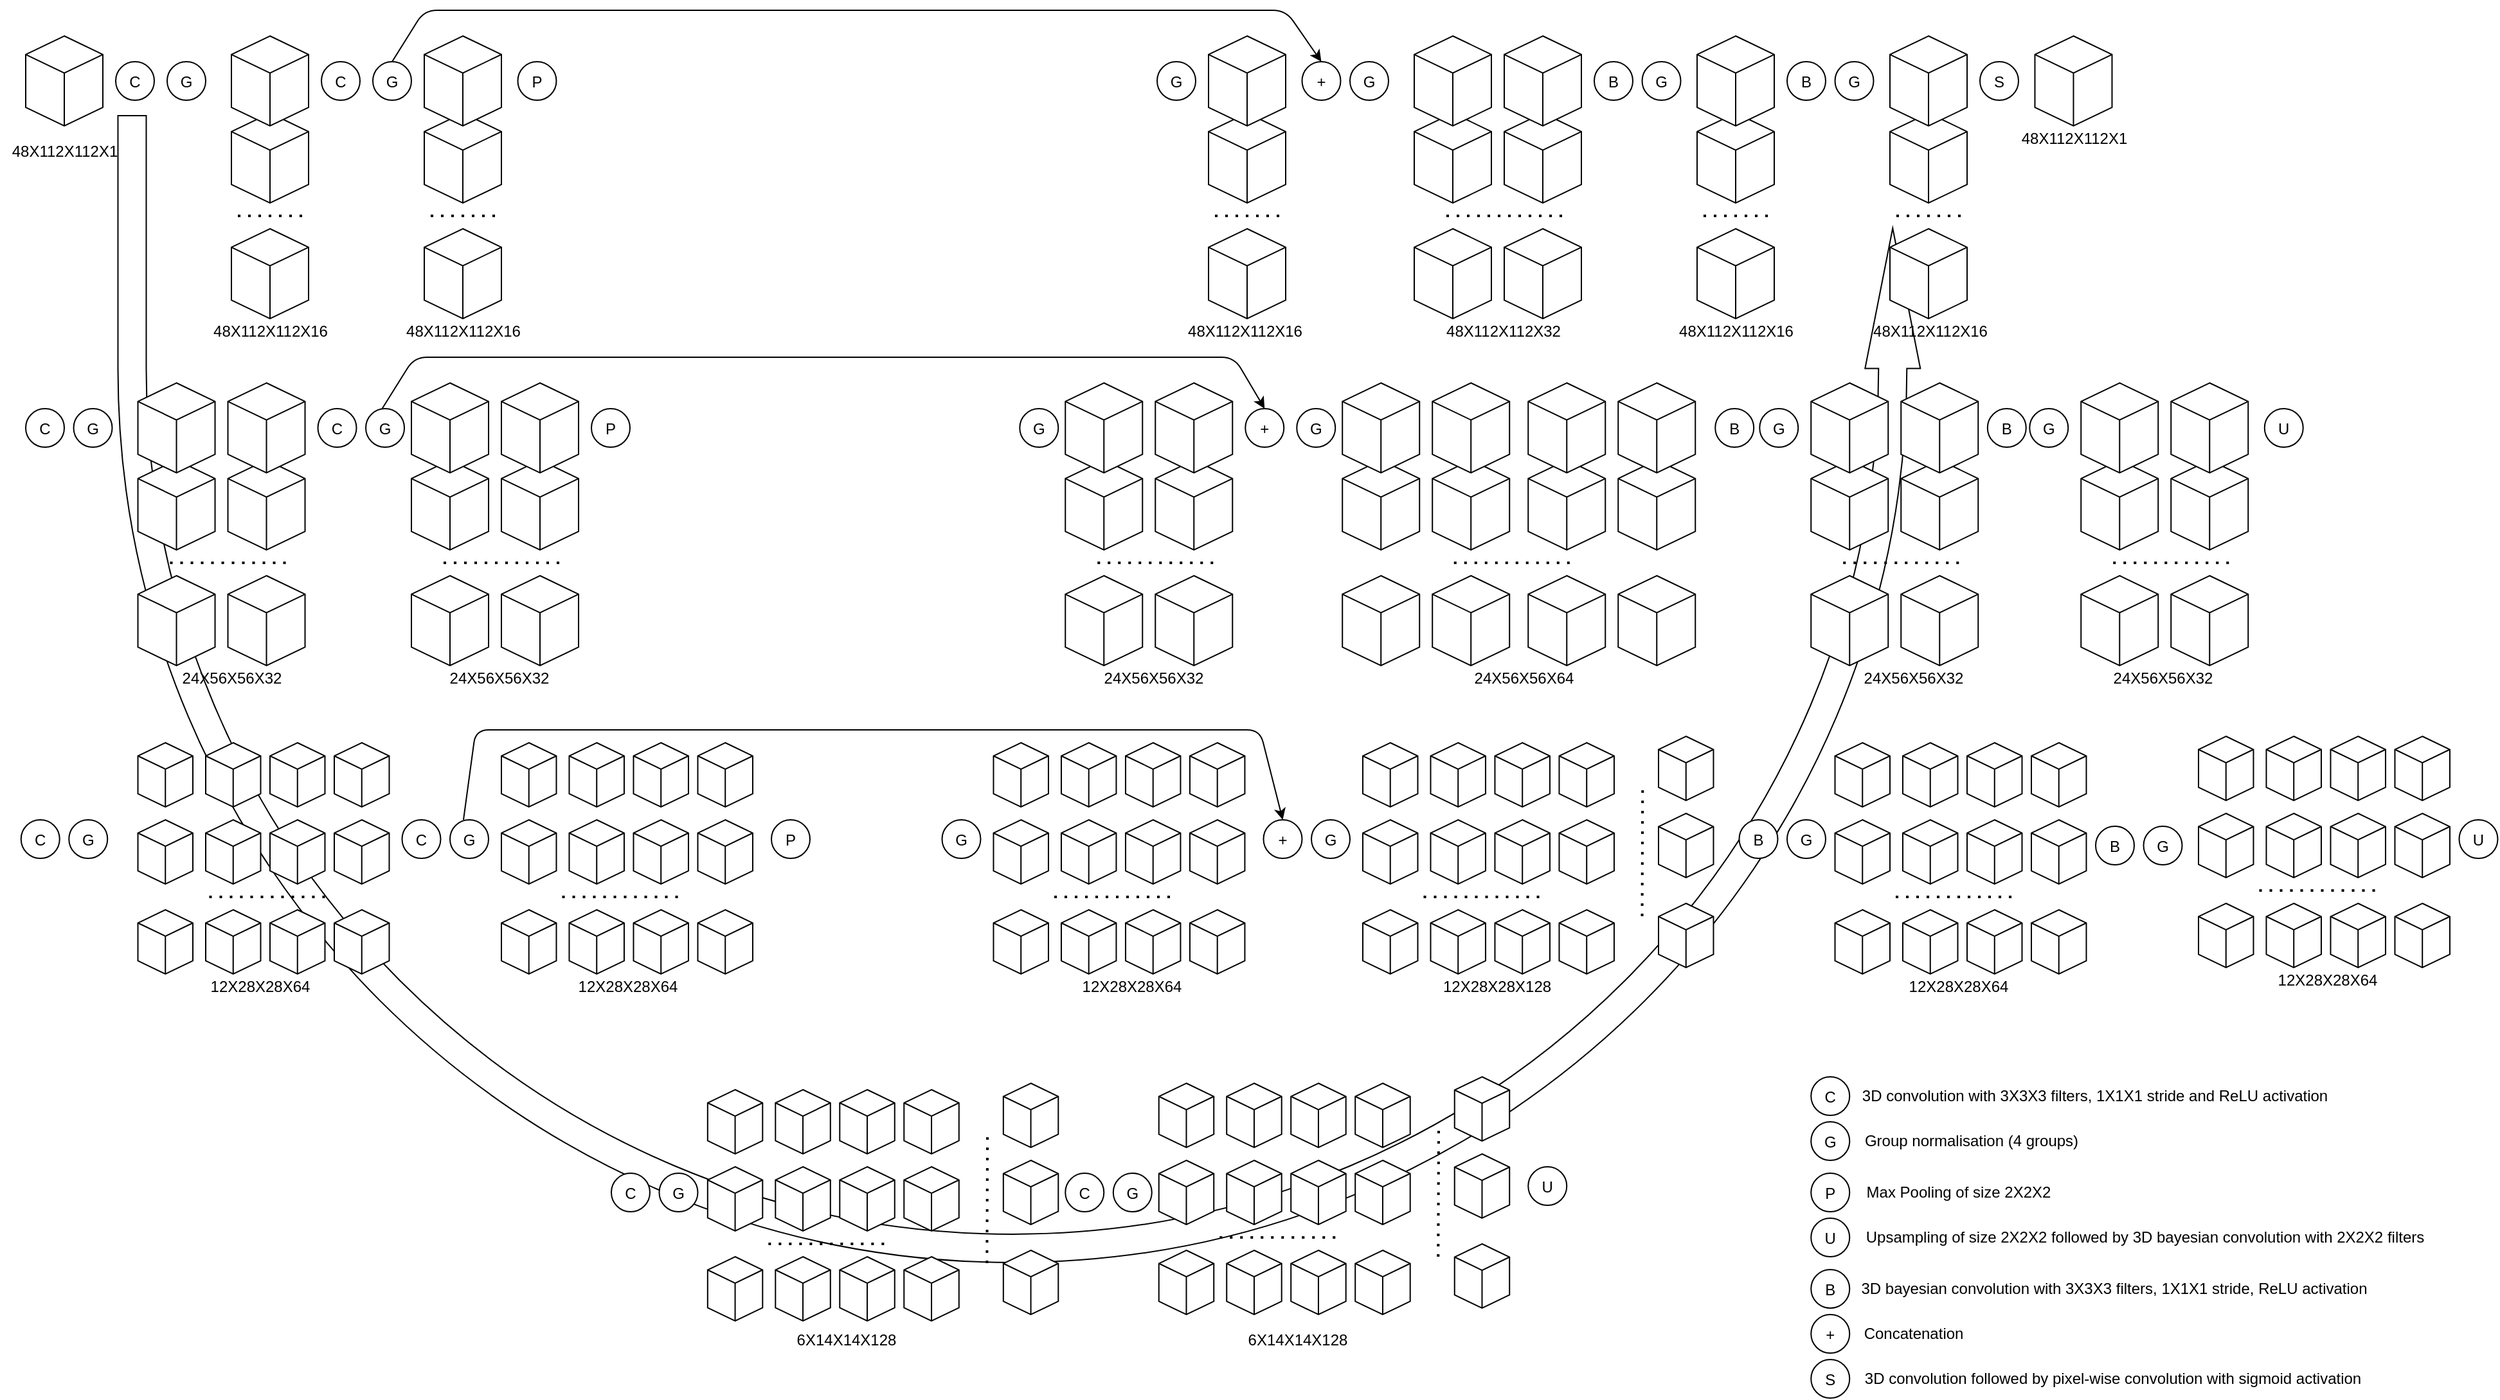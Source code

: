 <mxfile version="13.9.9" type="device"><diagram id="WVWNNDWo4ofsZQFmHE7W" name="Page-1"><mxGraphModel dx="946" dy="525" grid="1" gridSize="10" guides="1" tooltips="1" connect="1" arrows="1" fold="1" page="1" pageScale="1.5" pageWidth="850" pageHeight="1100" math="0" shadow="0"><root><mxCell id="0"/><mxCell id="1" parent="0"/><mxCell id="PXe3qVQs2fh0AsXmE9ZH-4" value="" style="html=1;whiteSpace=wrap;shape=isoCube2;backgroundOutline=1;isoAngle=15;" vertex="1" parent="1"><mxGeometry x="20" y="40" width="60" height="70" as="geometry"/></mxCell><mxCell id="PXe3qVQs2fh0AsXmE9ZH-5" value="" style="html=1;whiteSpace=wrap;shape=isoCube2;backgroundOutline=1;isoAngle=15;" vertex="1" parent="1"><mxGeometry x="180" y="100" width="60" height="70" as="geometry"/></mxCell><mxCell id="PXe3qVQs2fh0AsXmE9ZH-3" value="" style="html=1;whiteSpace=wrap;shape=isoCube2;backgroundOutline=1;isoAngle=15;" vertex="1" parent="1"><mxGeometry x="180" y="40" width="60" height="70" as="geometry"/></mxCell><mxCell id="PXe3qVQs2fh0AsXmE9ZH-6" value="" style="endArrow=none;dashed=1;html=1;dashPattern=1 3;strokeWidth=2;" edge="1" parent="1"><mxGeometry width="50" height="50" relative="1" as="geometry"><mxPoint x="235" y="180" as="sourcePoint"/><mxPoint x="185" y="180" as="targetPoint"/></mxGeometry></mxCell><mxCell id="PXe3qVQs2fh0AsXmE9ZH-7" value="" style="html=1;whiteSpace=wrap;shape=isoCube2;backgroundOutline=1;isoAngle=15;" vertex="1" parent="1"><mxGeometry x="180" y="190" width="60" height="70" as="geometry"/></mxCell><mxCell id="PXe3qVQs2fh0AsXmE9ZH-9" value="C" style="ellipse;fillColor=#ffffff;strokeColor=#000000;" vertex="1" parent="1"><mxGeometry x="90" y="60" width="30" height="30" as="geometry"/></mxCell><mxCell id="PXe3qVQs2fh0AsXmE9ZH-11" value="G" style="ellipse;fillColor=#ffffff;strokeColor=#000000;" vertex="1" parent="1"><mxGeometry x="130" y="60" width="30" height="30" as="geometry"/></mxCell><mxCell id="PXe3qVQs2fh0AsXmE9ZH-12" value="" style="html=1;shadow=0.3;dashed=0;align=center;verticalAlign=middle;shape=mxgraph.arrows2.uTurnArrow;dy=11;arrowHead=43;dx2=109.14;rotation=-90;flipV=1;" vertex="1" parent="1"><mxGeometry x="346.47" y="-152.71" width="892.45" height="1401.9" as="geometry"/></mxCell><mxCell id="PXe3qVQs2fh0AsXmE9ZH-13" value="C" style="ellipse;fillColor=#ffffff;strokeColor=#000000;" vertex="1" parent="1"><mxGeometry x="250" y="60" width="30" height="30" as="geometry"/></mxCell><mxCell id="PXe3qVQs2fh0AsXmE9ZH-14" value="G" style="ellipse;fillColor=#ffffff;strokeColor=#000000;" vertex="1" parent="1"><mxGeometry x="290" y="60" width="30" height="30" as="geometry"/></mxCell><mxCell id="PXe3qVQs2fh0AsXmE9ZH-15" value="" style="html=1;whiteSpace=wrap;shape=isoCube2;backgroundOutline=1;isoAngle=15;" vertex="1" parent="1"><mxGeometry x="330" y="100" width="60" height="70" as="geometry"/></mxCell><mxCell id="PXe3qVQs2fh0AsXmE9ZH-16" value="" style="html=1;whiteSpace=wrap;shape=isoCube2;backgroundOutline=1;isoAngle=15;" vertex="1" parent="1"><mxGeometry x="330" y="40" width="60" height="70" as="geometry"/></mxCell><mxCell id="PXe3qVQs2fh0AsXmE9ZH-17" value="" style="endArrow=none;dashed=1;html=1;dashPattern=1 3;strokeWidth=2;" edge="1" parent="1"><mxGeometry width="50" height="50" relative="1" as="geometry"><mxPoint x="385" y="180" as="sourcePoint"/><mxPoint x="335" y="180" as="targetPoint"/></mxGeometry></mxCell><mxCell id="PXe3qVQs2fh0AsXmE9ZH-18" value="" style="html=1;whiteSpace=wrap;shape=isoCube2;backgroundOutline=1;isoAngle=15;" vertex="1" parent="1"><mxGeometry x="330" y="190" width="60" height="70" as="geometry"/></mxCell><mxCell id="PXe3qVQs2fh0AsXmE9ZH-19" value="P" style="ellipse;fillColor=#ffffff;strokeColor=#000000;" vertex="1" parent="1"><mxGeometry x="402.74" y="60" width="30" height="30" as="geometry"/></mxCell><mxCell id="PXe3qVQs2fh0AsXmE9ZH-20" value="G" style="ellipse;fillColor=#ffffff;strokeColor=#000000;" vertex="1" parent="1"><mxGeometry x="1050" y="60" width="30" height="30" as="geometry"/></mxCell><mxCell id="PXe3qVQs2fh0AsXmE9ZH-21" value="" style="html=1;whiteSpace=wrap;shape=isoCube2;backgroundOutline=1;isoAngle=15;" vertex="1" parent="1"><mxGeometry x="940" y="100" width="60" height="70" as="geometry"/></mxCell><mxCell id="PXe3qVQs2fh0AsXmE9ZH-22" value="" style="html=1;whiteSpace=wrap;shape=isoCube2;backgroundOutline=1;isoAngle=15;" vertex="1" parent="1"><mxGeometry x="940" y="40" width="60" height="70" as="geometry"/></mxCell><mxCell id="PXe3qVQs2fh0AsXmE9ZH-23" value="" style="endArrow=none;dashed=1;html=1;dashPattern=1 3;strokeWidth=2;" edge="1" parent="1"><mxGeometry width="50" height="50" relative="1" as="geometry"><mxPoint x="995" y="180" as="sourcePoint"/><mxPoint x="945" y="180" as="targetPoint"/></mxGeometry></mxCell><mxCell id="PXe3qVQs2fh0AsXmE9ZH-24" value="" style="html=1;whiteSpace=wrap;shape=isoCube2;backgroundOutline=1;isoAngle=15;" vertex="1" parent="1"><mxGeometry x="940" y="190" width="60" height="70" as="geometry"/></mxCell><mxCell id="PXe3qVQs2fh0AsXmE9ZH-25" value="+" style="ellipse;fillColor=#ffffff;strokeColor=#000000;" vertex="1" parent="1"><mxGeometry x="1012.74" y="60" width="30" height="30" as="geometry"/></mxCell><mxCell id="PXe3qVQs2fh0AsXmE9ZH-26" value="G" style="ellipse;fillColor=#ffffff;strokeColor=#000000;" vertex="1" parent="1"><mxGeometry x="900" y="60" width="30" height="30" as="geometry"/></mxCell><mxCell id="PXe3qVQs2fh0AsXmE9ZH-29" value="" style="html=1;whiteSpace=wrap;shape=isoCube2;backgroundOutline=1;isoAngle=15;" vertex="1" parent="1"><mxGeometry x="1100" y="100" width="60" height="70" as="geometry"/></mxCell><mxCell id="PXe3qVQs2fh0AsXmE9ZH-30" value="" style="html=1;whiteSpace=wrap;shape=isoCube2;backgroundOutline=1;isoAngle=15;" vertex="1" parent="1"><mxGeometry x="1100" y="40" width="60" height="70" as="geometry"/></mxCell><mxCell id="PXe3qVQs2fh0AsXmE9ZH-31" value="" style="endArrow=none;dashed=1;html=1;dashPattern=1 3;strokeWidth=2;" edge="1" parent="1"><mxGeometry width="50" height="50" relative="1" as="geometry"><mxPoint x="1215" y="180" as="sourcePoint"/><mxPoint x="1120" y="180" as="targetPoint"/></mxGeometry></mxCell><mxCell id="PXe3qVQs2fh0AsXmE9ZH-32" value="" style="html=1;whiteSpace=wrap;shape=isoCube2;backgroundOutline=1;isoAngle=15;" vertex="1" parent="1"><mxGeometry x="1100" y="190" width="60" height="70" as="geometry"/></mxCell><mxCell id="PXe3qVQs2fh0AsXmE9ZH-33" value="" style="html=1;whiteSpace=wrap;shape=isoCube2;backgroundOutline=1;isoAngle=15;" vertex="1" parent="1"><mxGeometry x="1170" y="100" width="60" height="70" as="geometry"/></mxCell><mxCell id="PXe3qVQs2fh0AsXmE9ZH-34" value="" style="html=1;whiteSpace=wrap;shape=isoCube2;backgroundOutline=1;isoAngle=15;" vertex="1" parent="1"><mxGeometry x="1170" y="40" width="60" height="70" as="geometry"/></mxCell><mxCell id="PXe3qVQs2fh0AsXmE9ZH-35" value="" style="html=1;whiteSpace=wrap;shape=isoCube2;backgroundOutline=1;isoAngle=15;" vertex="1" parent="1"><mxGeometry x="1170" y="190" width="60" height="70" as="geometry"/></mxCell><mxCell id="PXe3qVQs2fh0AsXmE9ZH-36" value="G" style="ellipse;fillColor=#ffffff;strokeColor=#000000;" vertex="1" parent="1"><mxGeometry x="1277.26" y="60" width="30" height="30" as="geometry"/></mxCell><mxCell id="PXe3qVQs2fh0AsXmE9ZH-37" value="B" style="ellipse;fillColor=#ffffff;strokeColor=#000000;" vertex="1" parent="1"><mxGeometry x="1240" y="60" width="30" height="30" as="geometry"/></mxCell><mxCell id="PXe3qVQs2fh0AsXmE9ZH-38" value="" style="html=1;whiteSpace=wrap;shape=isoCube2;backgroundOutline=1;isoAngle=15;" vertex="1" parent="1"><mxGeometry x="1320" y="100" width="60" height="70" as="geometry"/></mxCell><mxCell id="PXe3qVQs2fh0AsXmE9ZH-39" value="" style="html=1;whiteSpace=wrap;shape=isoCube2;backgroundOutline=1;isoAngle=15;" vertex="1" parent="1"><mxGeometry x="1320" y="40" width="60" height="70" as="geometry"/></mxCell><mxCell id="PXe3qVQs2fh0AsXmE9ZH-40" value="" style="endArrow=none;dashed=1;html=1;dashPattern=1 3;strokeWidth=2;" edge="1" parent="1"><mxGeometry width="50" height="50" relative="1" as="geometry"><mxPoint x="1375" y="180" as="sourcePoint"/><mxPoint x="1325" y="180" as="targetPoint"/></mxGeometry></mxCell><mxCell id="PXe3qVQs2fh0AsXmE9ZH-41" value="" style="html=1;whiteSpace=wrap;shape=isoCube2;backgroundOutline=1;isoAngle=15;" vertex="1" parent="1"><mxGeometry x="1320" y="190" width="60" height="70" as="geometry"/></mxCell><mxCell id="PXe3qVQs2fh0AsXmE9ZH-42" value="G" style="ellipse;fillColor=#ffffff;strokeColor=#000000;" vertex="1" parent="1"><mxGeometry x="1427.26" y="60" width="30" height="30" as="geometry"/></mxCell><mxCell id="PXe3qVQs2fh0AsXmE9ZH-43" value="B" style="ellipse;fillColor=#ffffff;strokeColor=#000000;" vertex="1" parent="1"><mxGeometry x="1390" y="60" width="30" height="30" as="geometry"/></mxCell><mxCell id="PXe3qVQs2fh0AsXmE9ZH-44" value="" style="html=1;whiteSpace=wrap;shape=isoCube2;backgroundOutline=1;isoAngle=15;" vertex="1" parent="1"><mxGeometry x="1470" y="100" width="60" height="70" as="geometry"/></mxCell><mxCell id="PXe3qVQs2fh0AsXmE9ZH-45" value="" style="html=1;whiteSpace=wrap;shape=isoCube2;backgroundOutline=1;isoAngle=15;" vertex="1" parent="1"><mxGeometry x="1470" y="40" width="60" height="70" as="geometry"/></mxCell><mxCell id="PXe3qVQs2fh0AsXmE9ZH-46" value="" style="endArrow=none;dashed=1;html=1;dashPattern=1 3;strokeWidth=2;" edge="1" parent="1"><mxGeometry width="50" height="50" relative="1" as="geometry"><mxPoint x="1525" y="180" as="sourcePoint"/><mxPoint x="1475" y="180" as="targetPoint"/></mxGeometry></mxCell><mxCell id="PXe3qVQs2fh0AsXmE9ZH-47" value="" style="html=1;whiteSpace=wrap;shape=isoCube2;backgroundOutline=1;isoAngle=15;" vertex="1" parent="1"><mxGeometry x="1470" y="190" width="60" height="70" as="geometry"/></mxCell><mxCell id="PXe3qVQs2fh0AsXmE9ZH-48" value="S" style="ellipse;fillColor=#ffffff;strokeColor=#000000;" vertex="1" parent="1"><mxGeometry x="1540" y="60" width="30" height="30" as="geometry"/></mxCell><mxCell id="PXe3qVQs2fh0AsXmE9ZH-49" value="" style="html=1;whiteSpace=wrap;shape=isoCube2;backgroundOutline=1;isoAngle=15;" vertex="1" parent="1"><mxGeometry x="1582.74" y="40" width="60" height="70" as="geometry"/></mxCell><mxCell id="PXe3qVQs2fh0AsXmE9ZH-50" value="G" style="ellipse;fillColor=#ffffff;strokeColor=#000000;" vertex="1" parent="1"><mxGeometry x="57.26" y="330" width="30" height="30" as="geometry"/></mxCell><mxCell id="PXe3qVQs2fh0AsXmE9ZH-51" value="C" style="ellipse;fillColor=#ffffff;strokeColor=#000000;" vertex="1" parent="1"><mxGeometry x="20.0" y="330" width="30" height="30" as="geometry"/></mxCell><mxCell id="PXe3qVQs2fh0AsXmE9ZH-52" value="" style="html=1;whiteSpace=wrap;shape=isoCube2;backgroundOutline=1;isoAngle=15;" vertex="1" parent="1"><mxGeometry x="107.26" y="370" width="60" height="70" as="geometry"/></mxCell><mxCell id="PXe3qVQs2fh0AsXmE9ZH-53" value="" style="html=1;whiteSpace=wrap;shape=isoCube2;backgroundOutline=1;isoAngle=15;" vertex="1" parent="1"><mxGeometry x="107.26" y="310" width="60" height="70" as="geometry"/></mxCell><mxCell id="PXe3qVQs2fh0AsXmE9ZH-54" value="" style="endArrow=none;dashed=1;html=1;dashPattern=1 3;strokeWidth=2;" edge="1" parent="1"><mxGeometry width="50" height="50" relative="1" as="geometry"><mxPoint x="222.26" y="450" as="sourcePoint"/><mxPoint x="127.26" y="450" as="targetPoint"/></mxGeometry></mxCell><mxCell id="PXe3qVQs2fh0AsXmE9ZH-55" value="" style="html=1;whiteSpace=wrap;shape=isoCube2;backgroundOutline=1;isoAngle=15;" vertex="1" parent="1"><mxGeometry x="107.26" y="460" width="60" height="70" as="geometry"/></mxCell><mxCell id="PXe3qVQs2fh0AsXmE9ZH-56" value="" style="html=1;whiteSpace=wrap;shape=isoCube2;backgroundOutline=1;isoAngle=15;" vertex="1" parent="1"><mxGeometry x="177.26" y="370" width="60" height="70" as="geometry"/></mxCell><mxCell id="PXe3qVQs2fh0AsXmE9ZH-57" value="" style="html=1;whiteSpace=wrap;shape=isoCube2;backgroundOutline=1;isoAngle=15;" vertex="1" parent="1"><mxGeometry x="177.26" y="310" width="60" height="70" as="geometry"/></mxCell><mxCell id="PXe3qVQs2fh0AsXmE9ZH-58" value="" style="html=1;whiteSpace=wrap;shape=isoCube2;backgroundOutline=1;isoAngle=15;" vertex="1" parent="1"><mxGeometry x="177.26" y="460" width="60" height="70" as="geometry"/></mxCell><mxCell id="PXe3qVQs2fh0AsXmE9ZH-59" value="G" style="ellipse;fillColor=#ffffff;strokeColor=#000000;" vertex="1" parent="1"><mxGeometry x="284.52" y="330" width="30" height="30" as="geometry"/></mxCell><mxCell id="PXe3qVQs2fh0AsXmE9ZH-60" value="C" style="ellipse;fillColor=#ffffff;strokeColor=#000000;" vertex="1" parent="1"><mxGeometry x="247.26" y="330" width="30" height="30" as="geometry"/></mxCell><mxCell id="PXe3qVQs2fh0AsXmE9ZH-61" value="" style="html=1;whiteSpace=wrap;shape=isoCube2;backgroundOutline=1;isoAngle=15;" vertex="1" parent="1"><mxGeometry x="320" y="370" width="60" height="70" as="geometry"/></mxCell><mxCell id="PXe3qVQs2fh0AsXmE9ZH-62" value="" style="html=1;whiteSpace=wrap;shape=isoCube2;backgroundOutline=1;isoAngle=15;" vertex="1" parent="1"><mxGeometry x="320" y="310" width="60" height="70" as="geometry"/></mxCell><mxCell id="PXe3qVQs2fh0AsXmE9ZH-63" value="" style="endArrow=none;dashed=1;html=1;dashPattern=1 3;strokeWidth=2;" edge="1" parent="1"><mxGeometry width="50" height="50" relative="1" as="geometry"><mxPoint x="435" y="450" as="sourcePoint"/><mxPoint x="340" y="450" as="targetPoint"/></mxGeometry></mxCell><mxCell id="PXe3qVQs2fh0AsXmE9ZH-64" value="" style="html=1;whiteSpace=wrap;shape=isoCube2;backgroundOutline=1;isoAngle=15;" vertex="1" parent="1"><mxGeometry x="320" y="460" width="60" height="70" as="geometry"/></mxCell><mxCell id="PXe3qVQs2fh0AsXmE9ZH-65" value="" style="html=1;whiteSpace=wrap;shape=isoCube2;backgroundOutline=1;isoAngle=15;" vertex="1" parent="1"><mxGeometry x="390" y="370" width="60" height="70" as="geometry"/></mxCell><mxCell id="PXe3qVQs2fh0AsXmE9ZH-66" value="" style="html=1;whiteSpace=wrap;shape=isoCube2;backgroundOutline=1;isoAngle=15;" vertex="1" parent="1"><mxGeometry x="390" y="310" width="60" height="70" as="geometry"/></mxCell><mxCell id="PXe3qVQs2fh0AsXmE9ZH-67" value="" style="html=1;whiteSpace=wrap;shape=isoCube2;backgroundOutline=1;isoAngle=15;" vertex="1" parent="1"><mxGeometry x="390" y="460" width="60" height="70" as="geometry"/></mxCell><mxCell id="PXe3qVQs2fh0AsXmE9ZH-68" value="P" style="ellipse;fillColor=#ffffff;strokeColor=#000000;" vertex="1" parent="1"><mxGeometry x="460" y="330" width="30" height="30" as="geometry"/></mxCell><mxCell id="PXe3qVQs2fh0AsXmE9ZH-69" value="G" style="ellipse;fillColor=#ffffff;strokeColor=#000000;" vertex="1" parent="1"><mxGeometry x="793.15" y="330" width="30" height="30" as="geometry"/></mxCell><mxCell id="PXe3qVQs2fh0AsXmE9ZH-70" value="" style="html=1;whiteSpace=wrap;shape=isoCube2;backgroundOutline=1;isoAngle=15;" vertex="1" parent="1"><mxGeometry x="828.63" y="370" width="60" height="70" as="geometry"/></mxCell><mxCell id="PXe3qVQs2fh0AsXmE9ZH-71" value="" style="html=1;whiteSpace=wrap;shape=isoCube2;backgroundOutline=1;isoAngle=15;" vertex="1" parent="1"><mxGeometry x="828.63" y="310" width="60" height="70" as="geometry"/></mxCell><mxCell id="PXe3qVQs2fh0AsXmE9ZH-72" value="" style="endArrow=none;dashed=1;html=1;dashPattern=1 3;strokeWidth=2;" edge="1" parent="1"><mxGeometry width="50" height="50" relative="1" as="geometry"><mxPoint x="943.63" y="450" as="sourcePoint"/><mxPoint x="848.63" y="450" as="targetPoint"/></mxGeometry></mxCell><mxCell id="PXe3qVQs2fh0AsXmE9ZH-73" value="" style="html=1;whiteSpace=wrap;shape=isoCube2;backgroundOutline=1;isoAngle=15;" vertex="1" parent="1"><mxGeometry x="828.63" y="460" width="60" height="70" as="geometry"/></mxCell><mxCell id="PXe3qVQs2fh0AsXmE9ZH-74" value="" style="html=1;whiteSpace=wrap;shape=isoCube2;backgroundOutline=1;isoAngle=15;" vertex="1" parent="1"><mxGeometry x="898.63" y="370" width="60" height="70" as="geometry"/></mxCell><mxCell id="PXe3qVQs2fh0AsXmE9ZH-75" value="" style="html=1;whiteSpace=wrap;shape=isoCube2;backgroundOutline=1;isoAngle=15;" vertex="1" parent="1"><mxGeometry x="898.63" y="310" width="60" height="70" as="geometry"/></mxCell><mxCell id="PXe3qVQs2fh0AsXmE9ZH-76" value="" style="html=1;whiteSpace=wrap;shape=isoCube2;backgroundOutline=1;isoAngle=15;" vertex="1" parent="1"><mxGeometry x="898.63" y="460" width="60" height="70" as="geometry"/></mxCell><mxCell id="PXe3qVQs2fh0AsXmE9ZH-77" value="+" style="ellipse;fillColor=#ffffff;strokeColor=#000000;" vertex="1" parent="1"><mxGeometry x="968.63" y="330" width="30" height="30" as="geometry"/></mxCell><mxCell id="PXe3qVQs2fh0AsXmE9ZH-79" value="G" style="ellipse;fillColor=#ffffff;strokeColor=#000000;" vertex="1" parent="1"><mxGeometry x="1008.63" y="330" width="30" height="30" as="geometry"/></mxCell><mxCell id="PXe3qVQs2fh0AsXmE9ZH-80" value="" style="html=1;whiteSpace=wrap;shape=isoCube2;backgroundOutline=1;isoAngle=15;" vertex="1" parent="1"><mxGeometry x="1044.11" y="370" width="60" height="70" as="geometry"/></mxCell><mxCell id="PXe3qVQs2fh0AsXmE9ZH-81" value="" style="html=1;whiteSpace=wrap;shape=isoCube2;backgroundOutline=1;isoAngle=15;" vertex="1" parent="1"><mxGeometry x="1044.11" y="310" width="60" height="70" as="geometry"/></mxCell><mxCell id="PXe3qVQs2fh0AsXmE9ZH-82" value="" style="endArrow=none;dashed=1;html=1;dashPattern=1 3;strokeWidth=2;" edge="1" parent="1"><mxGeometry width="50" height="50" relative="1" as="geometry"><mxPoint x="1220.89" y="450" as="sourcePoint"/><mxPoint x="1126.37" y="450" as="targetPoint"/></mxGeometry></mxCell><mxCell id="PXe3qVQs2fh0AsXmE9ZH-83" value="" style="html=1;whiteSpace=wrap;shape=isoCube2;backgroundOutline=1;isoAngle=15;" vertex="1" parent="1"><mxGeometry x="1044.11" y="460" width="60" height="70" as="geometry"/></mxCell><mxCell id="PXe3qVQs2fh0AsXmE9ZH-84" value="" style="html=1;whiteSpace=wrap;shape=isoCube2;backgroundOutline=1;isoAngle=15;" vertex="1" parent="1"><mxGeometry x="1114.11" y="370" width="60" height="70" as="geometry"/></mxCell><mxCell id="PXe3qVQs2fh0AsXmE9ZH-85" value="" style="html=1;whiteSpace=wrap;shape=isoCube2;backgroundOutline=1;isoAngle=15;" vertex="1" parent="1"><mxGeometry x="1114.11" y="310" width="60" height="70" as="geometry"/></mxCell><mxCell id="PXe3qVQs2fh0AsXmE9ZH-86" value="" style="html=1;whiteSpace=wrap;shape=isoCube2;backgroundOutline=1;isoAngle=15;" vertex="1" parent="1"><mxGeometry x="1114.11" y="460" width="60" height="70" as="geometry"/></mxCell><mxCell id="PXe3qVQs2fh0AsXmE9ZH-89" value="" style="html=1;whiteSpace=wrap;shape=isoCube2;backgroundOutline=1;isoAngle=15;" vertex="1" parent="1"><mxGeometry x="1188.63" y="370" width="60" height="70" as="geometry"/></mxCell><mxCell id="PXe3qVQs2fh0AsXmE9ZH-90" value="" style="html=1;whiteSpace=wrap;shape=isoCube2;backgroundOutline=1;isoAngle=15;" vertex="1" parent="1"><mxGeometry x="1188.63" y="310" width="60" height="70" as="geometry"/></mxCell><mxCell id="PXe3qVQs2fh0AsXmE9ZH-92" value="" style="html=1;whiteSpace=wrap;shape=isoCube2;backgroundOutline=1;isoAngle=15;" vertex="1" parent="1"><mxGeometry x="1188.63" y="460" width="60" height="70" as="geometry"/></mxCell><mxCell id="PXe3qVQs2fh0AsXmE9ZH-93" value="" style="html=1;whiteSpace=wrap;shape=isoCube2;backgroundOutline=1;isoAngle=15;" vertex="1" parent="1"><mxGeometry x="1258.63" y="370" width="60" height="70" as="geometry"/></mxCell><mxCell id="PXe3qVQs2fh0AsXmE9ZH-94" value="" style="html=1;whiteSpace=wrap;shape=isoCube2;backgroundOutline=1;isoAngle=15;" vertex="1" parent="1"><mxGeometry x="1258.63" y="310" width="60" height="70" as="geometry"/></mxCell><mxCell id="PXe3qVQs2fh0AsXmE9ZH-95" value="" style="html=1;whiteSpace=wrap;shape=isoCube2;backgroundOutline=1;isoAngle=15;" vertex="1" parent="1"><mxGeometry x="1258.63" y="460" width="60" height="70" as="geometry"/></mxCell><mxCell id="PXe3qVQs2fh0AsXmE9ZH-96" value="B" style="ellipse;fillColor=#ffffff;strokeColor=#000000;" vertex="1" parent="1"><mxGeometry x="1334.11" y="330" width="30" height="30" as="geometry"/></mxCell><mxCell id="PXe3qVQs2fh0AsXmE9ZH-97" value="G" style="ellipse;fillColor=#ffffff;strokeColor=#000000;" vertex="1" parent="1"><mxGeometry x="1578.63" y="330" width="30" height="30" as="geometry"/></mxCell><mxCell id="PXe3qVQs2fh0AsXmE9ZH-98" value="" style="html=1;whiteSpace=wrap;shape=isoCube2;backgroundOutline=1;isoAngle=15;" vertex="1" parent="1"><mxGeometry x="1408.63" y="370" width="60" height="70" as="geometry"/></mxCell><mxCell id="PXe3qVQs2fh0AsXmE9ZH-99" value="" style="html=1;whiteSpace=wrap;shape=isoCube2;backgroundOutline=1;isoAngle=15;" vertex="1" parent="1"><mxGeometry x="1408.63" y="310" width="60" height="70" as="geometry"/></mxCell><mxCell id="PXe3qVQs2fh0AsXmE9ZH-100" value="" style="endArrow=none;dashed=1;html=1;dashPattern=1 3;strokeWidth=2;" edge="1" parent="1"><mxGeometry width="50" height="50" relative="1" as="geometry"><mxPoint x="1523.63" y="450" as="sourcePoint"/><mxPoint x="1428.63" y="450" as="targetPoint"/></mxGeometry></mxCell><mxCell id="PXe3qVQs2fh0AsXmE9ZH-101" value="" style="html=1;whiteSpace=wrap;shape=isoCube2;backgroundOutline=1;isoAngle=15;" vertex="1" parent="1"><mxGeometry x="1408.63" y="460" width="60" height="70" as="geometry"/></mxCell><mxCell id="PXe3qVQs2fh0AsXmE9ZH-102" value="" style="html=1;whiteSpace=wrap;shape=isoCube2;backgroundOutline=1;isoAngle=15;" vertex="1" parent="1"><mxGeometry x="1478.63" y="370" width="60" height="70" as="geometry"/></mxCell><mxCell id="PXe3qVQs2fh0AsXmE9ZH-103" value="" style="html=1;whiteSpace=wrap;shape=isoCube2;backgroundOutline=1;isoAngle=15;" vertex="1" parent="1"><mxGeometry x="1478.63" y="310" width="60" height="70" as="geometry"/></mxCell><mxCell id="PXe3qVQs2fh0AsXmE9ZH-104" value="" style="html=1;whiteSpace=wrap;shape=isoCube2;backgroundOutline=1;isoAngle=15;" vertex="1" parent="1"><mxGeometry x="1478.63" y="460" width="60" height="70" as="geometry"/></mxCell><mxCell id="PXe3qVQs2fh0AsXmE9ZH-105" value="B" style="ellipse;fillColor=#ffffff;strokeColor=#000000;" vertex="1" parent="1"><mxGeometry x="1545.89" y="330" width="30" height="30" as="geometry"/></mxCell><mxCell id="PXe3qVQs2fh0AsXmE9ZH-107" value="G" style="ellipse;fillColor=#ffffff;strokeColor=#000000;" vertex="1" parent="1"><mxGeometry x="1368.63" y="330" width="30" height="30" as="geometry"/></mxCell><mxCell id="PXe3qVQs2fh0AsXmE9ZH-108" value="" style="html=1;whiteSpace=wrap;shape=isoCube2;backgroundOutline=1;isoAngle=15;" vertex="1" parent="1"><mxGeometry x="1618.63" y="370" width="60" height="70" as="geometry"/></mxCell><mxCell id="PXe3qVQs2fh0AsXmE9ZH-109" value="" style="html=1;whiteSpace=wrap;shape=isoCube2;backgroundOutline=1;isoAngle=15;" vertex="1" parent="1"><mxGeometry x="1618.63" y="310" width="60" height="70" as="geometry"/></mxCell><mxCell id="PXe3qVQs2fh0AsXmE9ZH-110" value="" style="endArrow=none;dashed=1;html=1;dashPattern=1 3;strokeWidth=2;" edge="1" parent="1"><mxGeometry width="50" height="50" relative="1" as="geometry"><mxPoint x="1733.63" y="450" as="sourcePoint"/><mxPoint x="1638.63" y="450" as="targetPoint"/></mxGeometry></mxCell><mxCell id="PXe3qVQs2fh0AsXmE9ZH-111" value="" style="html=1;whiteSpace=wrap;shape=isoCube2;backgroundOutline=1;isoAngle=15;" vertex="1" parent="1"><mxGeometry x="1618.63" y="460" width="60" height="70" as="geometry"/></mxCell><mxCell id="PXe3qVQs2fh0AsXmE9ZH-112" value="" style="html=1;whiteSpace=wrap;shape=isoCube2;backgroundOutline=1;isoAngle=15;" vertex="1" parent="1"><mxGeometry x="1688.63" y="370" width="60" height="70" as="geometry"/></mxCell><mxCell id="PXe3qVQs2fh0AsXmE9ZH-113" value="" style="html=1;whiteSpace=wrap;shape=isoCube2;backgroundOutline=1;isoAngle=15;" vertex="1" parent="1"><mxGeometry x="1688.63" y="310" width="60" height="70" as="geometry"/></mxCell><mxCell id="PXe3qVQs2fh0AsXmE9ZH-114" value="" style="html=1;whiteSpace=wrap;shape=isoCube2;backgroundOutline=1;isoAngle=15;" vertex="1" parent="1"><mxGeometry x="1688.63" y="460" width="60" height="70" as="geometry"/></mxCell><mxCell id="PXe3qVQs2fh0AsXmE9ZH-115" value="U" style="ellipse;fillColor=#ffffff;strokeColor=#000000;" vertex="1" parent="1"><mxGeometry x="1761.37" y="330" width="30" height="30" as="geometry"/></mxCell><mxCell id="PXe3qVQs2fh0AsXmE9ZH-117" value="" style="html=1;whiteSpace=wrap;shape=isoCube2;backgroundOutline=1;isoAngle=15;" vertex="1" parent="1"><mxGeometry x="107.26" y="590" width="42.74" height="50" as="geometry"/></mxCell><mxCell id="PXe3qVQs2fh0AsXmE9ZH-118" value="" style="endArrow=none;dashed=1;html=1;dashPattern=1 3;strokeWidth=2;" edge="1" parent="1"><mxGeometry width="50" height="50" relative="1" as="geometry"><mxPoint x="252.74" y="710" as="sourcePoint"/><mxPoint x="158.22" y="710" as="targetPoint"/></mxGeometry></mxCell><mxCell id="PXe3qVQs2fh0AsXmE9ZH-121" value="" style="html=1;whiteSpace=wrap;shape=isoCube2;backgroundOutline=1;isoAngle=15;" vertex="1" parent="1"><mxGeometry x="160" y="590" width="42.74" height="50" as="geometry"/></mxCell><mxCell id="PXe3qVQs2fh0AsXmE9ZH-129" value="G" style="ellipse;fillColor=#ffffff;strokeColor=#000000;" vertex="1" parent="1"><mxGeometry x="53.63" y="650" width="30" height="30" as="geometry"/></mxCell><mxCell id="PXe3qVQs2fh0AsXmE9ZH-130" value="C" style="ellipse;fillColor=#ffffff;strokeColor=#000000;" vertex="1" parent="1"><mxGeometry x="16.37" y="650" width="30" height="30" as="geometry"/></mxCell><mxCell id="PXe3qVQs2fh0AsXmE9ZH-147" value="" style="html=1;whiteSpace=wrap;shape=isoCube2;backgroundOutline=1;isoAngle=15;" vertex="1" parent="1"><mxGeometry x="210.0" y="590" width="42.74" height="50" as="geometry"/></mxCell><mxCell id="PXe3qVQs2fh0AsXmE9ZH-148" value="" style="html=1;whiteSpace=wrap;shape=isoCube2;backgroundOutline=1;isoAngle=15;" vertex="1" parent="1"><mxGeometry x="107.26" y="650" width="42.74" height="50" as="geometry"/></mxCell><mxCell id="PXe3qVQs2fh0AsXmE9ZH-149" value="" style="html=1;whiteSpace=wrap;shape=isoCube2;backgroundOutline=1;isoAngle=15;" vertex="1" parent="1"><mxGeometry x="160" y="650" width="42.74" height="50" as="geometry"/></mxCell><mxCell id="PXe3qVQs2fh0AsXmE9ZH-151" value="" style="html=1;whiteSpace=wrap;shape=isoCube2;backgroundOutline=1;isoAngle=15;" vertex="1" parent="1"><mxGeometry x="210.0" y="650" width="42.74" height="50" as="geometry"/></mxCell><mxCell id="PXe3qVQs2fh0AsXmE9ZH-152" value="" style="html=1;whiteSpace=wrap;shape=isoCube2;backgroundOutline=1;isoAngle=15;" vertex="1" parent="1"><mxGeometry x="260" y="590" width="42.74" height="50" as="geometry"/></mxCell><mxCell id="PXe3qVQs2fh0AsXmE9ZH-153" value="" style="html=1;whiteSpace=wrap;shape=isoCube2;backgroundOutline=1;isoAngle=15;" vertex="1" parent="1"><mxGeometry x="260" y="650" width="42.74" height="50" as="geometry"/></mxCell><mxCell id="PXe3qVQs2fh0AsXmE9ZH-155" value="" style="html=1;whiteSpace=wrap;shape=isoCube2;backgroundOutline=1;isoAngle=15;" vertex="1" parent="1"><mxGeometry x="107.26" y="720" width="42.74" height="50" as="geometry"/></mxCell><mxCell id="PXe3qVQs2fh0AsXmE9ZH-156" value="" style="html=1;whiteSpace=wrap;shape=isoCube2;backgroundOutline=1;isoAngle=15;" vertex="1" parent="1"><mxGeometry x="160" y="720" width="42.74" height="50" as="geometry"/></mxCell><mxCell id="PXe3qVQs2fh0AsXmE9ZH-157" value="" style="html=1;whiteSpace=wrap;shape=isoCube2;backgroundOutline=1;isoAngle=15;" vertex="1" parent="1"><mxGeometry x="210.0" y="720" width="42.74" height="50" as="geometry"/></mxCell><mxCell id="PXe3qVQs2fh0AsXmE9ZH-158" value="" style="html=1;whiteSpace=wrap;shape=isoCube2;backgroundOutline=1;isoAngle=15;" vertex="1" parent="1"><mxGeometry x="260" y="720" width="42.74" height="50" as="geometry"/></mxCell><mxCell id="PXe3qVQs2fh0AsXmE9ZH-159" value="" style="html=1;whiteSpace=wrap;shape=isoCube2;backgroundOutline=1;isoAngle=15;" vertex="1" parent="1"><mxGeometry x="390" y="590" width="42.74" height="50" as="geometry"/></mxCell><mxCell id="PXe3qVQs2fh0AsXmE9ZH-160" value="" style="html=1;whiteSpace=wrap;shape=isoCube2;backgroundOutline=1;isoAngle=15;" vertex="1" parent="1"><mxGeometry x="442.74" y="590" width="42.74" height="50" as="geometry"/></mxCell><mxCell id="PXe3qVQs2fh0AsXmE9ZH-161" value="" style="html=1;whiteSpace=wrap;shape=isoCube2;backgroundOutline=1;isoAngle=15;" vertex="1" parent="1"><mxGeometry x="492.74" y="590" width="42.74" height="50" as="geometry"/></mxCell><mxCell id="PXe3qVQs2fh0AsXmE9ZH-162" value="" style="html=1;whiteSpace=wrap;shape=isoCube2;backgroundOutline=1;isoAngle=15;" vertex="1" parent="1"><mxGeometry x="390" y="650" width="42.74" height="50" as="geometry"/></mxCell><mxCell id="PXe3qVQs2fh0AsXmE9ZH-163" value="" style="html=1;whiteSpace=wrap;shape=isoCube2;backgroundOutline=1;isoAngle=15;" vertex="1" parent="1"><mxGeometry x="442.74" y="650" width="42.74" height="50" as="geometry"/></mxCell><mxCell id="PXe3qVQs2fh0AsXmE9ZH-164" value="" style="html=1;whiteSpace=wrap;shape=isoCube2;backgroundOutline=1;isoAngle=15;" vertex="1" parent="1"><mxGeometry x="492.74" y="650" width="42.74" height="50" as="geometry"/></mxCell><mxCell id="PXe3qVQs2fh0AsXmE9ZH-165" value="" style="html=1;whiteSpace=wrap;shape=isoCube2;backgroundOutline=1;isoAngle=15;" vertex="1" parent="1"><mxGeometry x="542.74" y="590" width="42.74" height="50" as="geometry"/></mxCell><mxCell id="PXe3qVQs2fh0AsXmE9ZH-166" value="" style="html=1;whiteSpace=wrap;shape=isoCube2;backgroundOutline=1;isoAngle=15;" vertex="1" parent="1"><mxGeometry x="542.74" y="650" width="42.74" height="50" as="geometry"/></mxCell><mxCell id="PXe3qVQs2fh0AsXmE9ZH-167" value="" style="html=1;whiteSpace=wrap;shape=isoCube2;backgroundOutline=1;isoAngle=15;" vertex="1" parent="1"><mxGeometry x="390" y="720" width="42.74" height="50" as="geometry"/></mxCell><mxCell id="PXe3qVQs2fh0AsXmE9ZH-168" value="" style="html=1;whiteSpace=wrap;shape=isoCube2;backgroundOutline=1;isoAngle=15;" vertex="1" parent="1"><mxGeometry x="442.74" y="720" width="42.74" height="50" as="geometry"/></mxCell><mxCell id="PXe3qVQs2fh0AsXmE9ZH-169" value="" style="html=1;whiteSpace=wrap;shape=isoCube2;backgroundOutline=1;isoAngle=15;" vertex="1" parent="1"><mxGeometry x="492.74" y="720" width="42.74" height="50" as="geometry"/></mxCell><mxCell id="PXe3qVQs2fh0AsXmE9ZH-170" value="" style="html=1;whiteSpace=wrap;shape=isoCube2;backgroundOutline=1;isoAngle=15;" vertex="1" parent="1"><mxGeometry x="542.74" y="720" width="42.74" height="50" as="geometry"/></mxCell><mxCell id="PXe3qVQs2fh0AsXmE9ZH-172" value="" style="endArrow=none;dashed=1;html=1;dashPattern=1 3;strokeWidth=2;" edge="1" parent="1"><mxGeometry width="50" height="50" relative="1" as="geometry"><mxPoint x="527.26" y="710" as="sourcePoint"/><mxPoint x="432.74" y="710" as="targetPoint"/></mxGeometry></mxCell><mxCell id="PXe3qVQs2fh0AsXmE9ZH-173" value="G" style="ellipse;fillColor=#ffffff;strokeColor=#000000;" vertex="1" parent="1"><mxGeometry x="350" y="650" width="30" height="30" as="geometry"/></mxCell><mxCell id="PXe3qVQs2fh0AsXmE9ZH-174" value="C" style="ellipse;fillColor=#ffffff;strokeColor=#000000;" vertex="1" parent="1"><mxGeometry x="312.74" y="650" width="30" height="30" as="geometry"/></mxCell><mxCell id="PXe3qVQs2fh0AsXmE9ZH-175" value="P" style="ellipse;fillColor=#ffffff;strokeColor=#000000;" vertex="1" parent="1"><mxGeometry x="600" y="650" width="30" height="30" as="geometry"/></mxCell><mxCell id="PXe3qVQs2fh0AsXmE9ZH-176" value="" style="html=1;whiteSpace=wrap;shape=isoCube2;backgroundOutline=1;isoAngle=15;" vertex="1" parent="1"><mxGeometry x="772.74" y="590" width="42.74" height="50" as="geometry"/></mxCell><mxCell id="PXe3qVQs2fh0AsXmE9ZH-177" value="" style="html=1;whiteSpace=wrap;shape=isoCube2;backgroundOutline=1;isoAngle=15;" vertex="1" parent="1"><mxGeometry x="825.48" y="590" width="42.74" height="50" as="geometry"/></mxCell><mxCell id="PXe3qVQs2fh0AsXmE9ZH-178" value="" style="html=1;whiteSpace=wrap;shape=isoCube2;backgroundOutline=1;isoAngle=15;" vertex="1" parent="1"><mxGeometry x="875.48" y="590" width="42.74" height="50" as="geometry"/></mxCell><mxCell id="PXe3qVQs2fh0AsXmE9ZH-179" value="" style="html=1;whiteSpace=wrap;shape=isoCube2;backgroundOutline=1;isoAngle=15;" vertex="1" parent="1"><mxGeometry x="772.74" y="650" width="42.74" height="50" as="geometry"/></mxCell><mxCell id="PXe3qVQs2fh0AsXmE9ZH-180" value="" style="html=1;whiteSpace=wrap;shape=isoCube2;backgroundOutline=1;isoAngle=15;" vertex="1" parent="1"><mxGeometry x="825.48" y="650" width="42.74" height="50" as="geometry"/></mxCell><mxCell id="PXe3qVQs2fh0AsXmE9ZH-181" value="" style="html=1;whiteSpace=wrap;shape=isoCube2;backgroundOutline=1;isoAngle=15;" vertex="1" parent="1"><mxGeometry x="875.48" y="650" width="42.74" height="50" as="geometry"/></mxCell><mxCell id="PXe3qVQs2fh0AsXmE9ZH-182" value="" style="html=1;whiteSpace=wrap;shape=isoCube2;backgroundOutline=1;isoAngle=15;" vertex="1" parent="1"><mxGeometry x="925.48" y="590" width="42.74" height="50" as="geometry"/></mxCell><mxCell id="PXe3qVQs2fh0AsXmE9ZH-183" value="" style="html=1;whiteSpace=wrap;shape=isoCube2;backgroundOutline=1;isoAngle=15;" vertex="1" parent="1"><mxGeometry x="925.48" y="650" width="42.74" height="50" as="geometry"/></mxCell><mxCell id="PXe3qVQs2fh0AsXmE9ZH-184" value="" style="html=1;whiteSpace=wrap;shape=isoCube2;backgroundOutline=1;isoAngle=15;" vertex="1" parent="1"><mxGeometry x="772.74" y="720" width="42.74" height="50" as="geometry"/></mxCell><mxCell id="PXe3qVQs2fh0AsXmE9ZH-185" value="" style="html=1;whiteSpace=wrap;shape=isoCube2;backgroundOutline=1;isoAngle=15;" vertex="1" parent="1"><mxGeometry x="825.48" y="720" width="42.74" height="50" as="geometry"/></mxCell><mxCell id="PXe3qVQs2fh0AsXmE9ZH-186" value="" style="html=1;whiteSpace=wrap;shape=isoCube2;backgroundOutline=1;isoAngle=15;" vertex="1" parent="1"><mxGeometry x="875.48" y="720" width="42.74" height="50" as="geometry"/></mxCell><mxCell id="PXe3qVQs2fh0AsXmE9ZH-187" value="" style="html=1;whiteSpace=wrap;shape=isoCube2;backgroundOutline=1;isoAngle=15;" vertex="1" parent="1"><mxGeometry x="925.48" y="720" width="42.74" height="50" as="geometry"/></mxCell><mxCell id="PXe3qVQs2fh0AsXmE9ZH-188" value="" style="endArrow=none;dashed=1;html=1;dashPattern=1 3;strokeWidth=2;" edge="1" parent="1"><mxGeometry width="50" height="50" relative="1" as="geometry"><mxPoint x="910" y="710" as="sourcePoint"/><mxPoint x="815.48" y="710" as="targetPoint"/></mxGeometry></mxCell><mxCell id="PXe3qVQs2fh0AsXmE9ZH-189" value="G" style="ellipse;fillColor=#ffffff;strokeColor=#000000;" vertex="1" parent="1"><mxGeometry x="732.74" y="650" width="30" height="30" as="geometry"/></mxCell><mxCell id="PXe3qVQs2fh0AsXmE9ZH-190" value="+" style="ellipse;fillColor=#ffffff;strokeColor=#000000;" vertex="1" parent="1"><mxGeometry x="982.74" y="650" width="30" height="30" as="geometry"/></mxCell><mxCell id="PXe3qVQs2fh0AsXmE9ZH-191" value="G" style="ellipse;fillColor=#ffffff;strokeColor=#000000;" vertex="1" parent="1"><mxGeometry x="1020" y="650" width="30" height="30" as="geometry"/></mxCell><mxCell id="PXe3qVQs2fh0AsXmE9ZH-192" value="" style="html=1;whiteSpace=wrap;shape=isoCube2;backgroundOutline=1;isoAngle=15;" vertex="1" parent="1"><mxGeometry x="1060" y="590" width="42.74" height="50" as="geometry"/></mxCell><mxCell id="PXe3qVQs2fh0AsXmE9ZH-193" value="" style="html=1;whiteSpace=wrap;shape=isoCube2;backgroundOutline=1;isoAngle=15;" vertex="1" parent="1"><mxGeometry x="1112.74" y="590" width="42.74" height="50" as="geometry"/></mxCell><mxCell id="PXe3qVQs2fh0AsXmE9ZH-194" value="" style="html=1;whiteSpace=wrap;shape=isoCube2;backgroundOutline=1;isoAngle=15;" vertex="1" parent="1"><mxGeometry x="1162.74" y="590" width="42.74" height="50" as="geometry"/></mxCell><mxCell id="PXe3qVQs2fh0AsXmE9ZH-195" value="" style="html=1;whiteSpace=wrap;shape=isoCube2;backgroundOutline=1;isoAngle=15;" vertex="1" parent="1"><mxGeometry x="1060" y="650" width="42.74" height="50" as="geometry"/></mxCell><mxCell id="PXe3qVQs2fh0AsXmE9ZH-196" value="" style="html=1;whiteSpace=wrap;shape=isoCube2;backgroundOutline=1;isoAngle=15;" vertex="1" parent="1"><mxGeometry x="1112.74" y="650" width="42.74" height="50" as="geometry"/></mxCell><mxCell id="PXe3qVQs2fh0AsXmE9ZH-197" value="" style="html=1;whiteSpace=wrap;shape=isoCube2;backgroundOutline=1;isoAngle=15;" vertex="1" parent="1"><mxGeometry x="1162.74" y="650" width="42.74" height="50" as="geometry"/></mxCell><mxCell id="PXe3qVQs2fh0AsXmE9ZH-198" value="" style="html=1;whiteSpace=wrap;shape=isoCube2;backgroundOutline=1;isoAngle=15;" vertex="1" parent="1"><mxGeometry x="1212.74" y="590" width="42.74" height="50" as="geometry"/></mxCell><mxCell id="PXe3qVQs2fh0AsXmE9ZH-199" value="" style="html=1;whiteSpace=wrap;shape=isoCube2;backgroundOutline=1;isoAngle=15;" vertex="1" parent="1"><mxGeometry x="1212.74" y="650" width="42.74" height="50" as="geometry"/></mxCell><mxCell id="PXe3qVQs2fh0AsXmE9ZH-200" value="" style="html=1;whiteSpace=wrap;shape=isoCube2;backgroundOutline=1;isoAngle=15;" vertex="1" parent="1"><mxGeometry x="1060" y="720" width="42.74" height="50" as="geometry"/></mxCell><mxCell id="PXe3qVQs2fh0AsXmE9ZH-201" value="" style="html=1;whiteSpace=wrap;shape=isoCube2;backgroundOutline=1;isoAngle=15;" vertex="1" parent="1"><mxGeometry x="1112.74" y="720" width="42.74" height="50" as="geometry"/></mxCell><mxCell id="PXe3qVQs2fh0AsXmE9ZH-202" value="" style="html=1;whiteSpace=wrap;shape=isoCube2;backgroundOutline=1;isoAngle=15;" vertex="1" parent="1"><mxGeometry x="1162.74" y="720" width="42.74" height="50" as="geometry"/></mxCell><mxCell id="PXe3qVQs2fh0AsXmE9ZH-203" value="" style="html=1;whiteSpace=wrap;shape=isoCube2;backgroundOutline=1;isoAngle=15;" vertex="1" parent="1"><mxGeometry x="1212.74" y="720" width="42.74" height="50" as="geometry"/></mxCell><mxCell id="PXe3qVQs2fh0AsXmE9ZH-204" value="" style="endArrow=none;dashed=1;html=1;dashPattern=1 3;strokeWidth=2;" edge="1" parent="1"><mxGeometry width="50" height="50" relative="1" as="geometry"><mxPoint x="1197.26" y="710" as="sourcePoint"/><mxPoint x="1102.74" y="710" as="targetPoint"/></mxGeometry></mxCell><mxCell id="PXe3qVQs2fh0AsXmE9ZH-215" value="" style="endArrow=none;dashed=1;html=1;dashPattern=1 3;strokeWidth=2;" edge="1" parent="1"><mxGeometry width="50" height="50" relative="1" as="geometry"><mxPoint x="1277.26" y="725" as="sourcePoint"/><mxPoint x="1277.63" y="625" as="targetPoint"/></mxGeometry></mxCell><mxCell id="PXe3qVQs2fh0AsXmE9ZH-216" value="" style="html=1;whiteSpace=wrap;shape=isoCube2;backgroundOutline=1;isoAngle=15;" vertex="1" parent="1"><mxGeometry x="1290" y="585" width="42.74" height="50" as="geometry"/></mxCell><mxCell id="PXe3qVQs2fh0AsXmE9ZH-217" value="" style="html=1;whiteSpace=wrap;shape=isoCube2;backgroundOutline=1;isoAngle=15;" vertex="1" parent="1"><mxGeometry x="1290" y="645" width="42.74" height="50" as="geometry"/></mxCell><mxCell id="PXe3qVQs2fh0AsXmE9ZH-218" value="" style="html=1;whiteSpace=wrap;shape=isoCube2;backgroundOutline=1;isoAngle=15;" vertex="1" parent="1"><mxGeometry x="1290" y="715" width="42.74" height="50" as="geometry"/></mxCell><mxCell id="PXe3qVQs2fh0AsXmE9ZH-219" value="B" style="ellipse;fillColor=#ffffff;strokeColor=#000000;" vertex="1" parent="1"><mxGeometry x="1352.74" y="650" width="30" height="30" as="geometry"/></mxCell><mxCell id="PXe3qVQs2fh0AsXmE9ZH-220" value="G" style="ellipse;fillColor=#ffffff;strokeColor=#000000;" vertex="1" parent="1"><mxGeometry x="1390" y="650" width="30" height="30" as="geometry"/></mxCell><mxCell id="PXe3qVQs2fh0AsXmE9ZH-221" value="" style="html=1;whiteSpace=wrap;shape=isoCube2;backgroundOutline=1;isoAngle=15;" vertex="1" parent="1"><mxGeometry x="1427.26" y="590" width="42.74" height="50" as="geometry"/></mxCell><mxCell id="PXe3qVQs2fh0AsXmE9ZH-222" value="" style="html=1;whiteSpace=wrap;shape=isoCube2;backgroundOutline=1;isoAngle=15;" vertex="1" parent="1"><mxGeometry x="1480" y="590" width="42.74" height="50" as="geometry"/></mxCell><mxCell id="PXe3qVQs2fh0AsXmE9ZH-223" value="" style="html=1;whiteSpace=wrap;shape=isoCube2;backgroundOutline=1;isoAngle=15;" vertex="1" parent="1"><mxGeometry x="1530" y="590" width="42.74" height="50" as="geometry"/></mxCell><mxCell id="PXe3qVQs2fh0AsXmE9ZH-224" value="" style="html=1;whiteSpace=wrap;shape=isoCube2;backgroundOutline=1;isoAngle=15;" vertex="1" parent="1"><mxGeometry x="1427.26" y="650" width="42.74" height="50" as="geometry"/></mxCell><mxCell id="PXe3qVQs2fh0AsXmE9ZH-225" value="" style="html=1;whiteSpace=wrap;shape=isoCube2;backgroundOutline=1;isoAngle=15;" vertex="1" parent="1"><mxGeometry x="1480" y="650" width="42.74" height="50" as="geometry"/></mxCell><mxCell id="PXe3qVQs2fh0AsXmE9ZH-226" value="" style="html=1;whiteSpace=wrap;shape=isoCube2;backgroundOutline=1;isoAngle=15;" vertex="1" parent="1"><mxGeometry x="1530" y="650" width="42.74" height="50" as="geometry"/></mxCell><mxCell id="PXe3qVQs2fh0AsXmE9ZH-227" value="" style="html=1;whiteSpace=wrap;shape=isoCube2;backgroundOutline=1;isoAngle=15;" vertex="1" parent="1"><mxGeometry x="1580" y="590" width="42.74" height="50" as="geometry"/></mxCell><mxCell id="PXe3qVQs2fh0AsXmE9ZH-228" value="" style="html=1;whiteSpace=wrap;shape=isoCube2;backgroundOutline=1;isoAngle=15;" vertex="1" parent="1"><mxGeometry x="1580" y="650" width="42.74" height="50" as="geometry"/></mxCell><mxCell id="PXe3qVQs2fh0AsXmE9ZH-229" value="" style="html=1;whiteSpace=wrap;shape=isoCube2;backgroundOutline=1;isoAngle=15;" vertex="1" parent="1"><mxGeometry x="1427.26" y="720" width="42.74" height="50" as="geometry"/></mxCell><mxCell id="PXe3qVQs2fh0AsXmE9ZH-230" value="" style="html=1;whiteSpace=wrap;shape=isoCube2;backgroundOutline=1;isoAngle=15;" vertex="1" parent="1"><mxGeometry x="1480" y="720" width="42.74" height="50" as="geometry"/></mxCell><mxCell id="PXe3qVQs2fh0AsXmE9ZH-231" value="" style="html=1;whiteSpace=wrap;shape=isoCube2;backgroundOutline=1;isoAngle=15;" vertex="1" parent="1"><mxGeometry x="1530" y="720" width="42.74" height="50" as="geometry"/></mxCell><mxCell id="PXe3qVQs2fh0AsXmE9ZH-232" value="" style="html=1;whiteSpace=wrap;shape=isoCube2;backgroundOutline=1;isoAngle=15;" vertex="1" parent="1"><mxGeometry x="1580" y="720" width="42.74" height="50" as="geometry"/></mxCell><mxCell id="PXe3qVQs2fh0AsXmE9ZH-233" value="" style="endArrow=none;dashed=1;html=1;dashPattern=1 3;strokeWidth=2;" edge="1" parent="1"><mxGeometry width="50" height="50" relative="1" as="geometry"><mxPoint x="1564.52" y="710" as="sourcePoint"/><mxPoint x="1470" y="710" as="targetPoint"/></mxGeometry></mxCell><mxCell id="PXe3qVQs2fh0AsXmE9ZH-236" value="B" style="ellipse;fillColor=#ffffff;strokeColor=#000000;" vertex="1" parent="1"><mxGeometry x="1630" y="655" width="30" height="30" as="geometry"/></mxCell><mxCell id="PXe3qVQs2fh0AsXmE9ZH-237" value="G" style="ellipse;fillColor=#ffffff;strokeColor=#000000;" vertex="1" parent="1"><mxGeometry x="1667.26" y="655" width="30" height="30" as="geometry"/></mxCell><mxCell id="PXe3qVQs2fh0AsXmE9ZH-238" value="" style="html=1;whiteSpace=wrap;shape=isoCube2;backgroundOutline=1;isoAngle=15;" vertex="1" parent="1"><mxGeometry x="1710" y="585" width="42.74" height="50" as="geometry"/></mxCell><mxCell id="PXe3qVQs2fh0AsXmE9ZH-239" value="" style="html=1;whiteSpace=wrap;shape=isoCube2;backgroundOutline=1;isoAngle=15;" vertex="1" parent="1"><mxGeometry x="1762.74" y="585" width="42.74" height="50" as="geometry"/></mxCell><mxCell id="PXe3qVQs2fh0AsXmE9ZH-240" value="" style="html=1;whiteSpace=wrap;shape=isoCube2;backgroundOutline=1;isoAngle=15;" vertex="1" parent="1"><mxGeometry x="1812.74" y="585" width="42.74" height="50" as="geometry"/></mxCell><mxCell id="PXe3qVQs2fh0AsXmE9ZH-241" value="" style="html=1;whiteSpace=wrap;shape=isoCube2;backgroundOutline=1;isoAngle=15;" vertex="1" parent="1"><mxGeometry x="1710" y="645" width="42.74" height="50" as="geometry"/></mxCell><mxCell id="PXe3qVQs2fh0AsXmE9ZH-242" value="" style="html=1;whiteSpace=wrap;shape=isoCube2;backgroundOutline=1;isoAngle=15;" vertex="1" parent="1"><mxGeometry x="1762.74" y="645" width="42.74" height="50" as="geometry"/></mxCell><mxCell id="PXe3qVQs2fh0AsXmE9ZH-243" value="" style="html=1;whiteSpace=wrap;shape=isoCube2;backgroundOutline=1;isoAngle=15;" vertex="1" parent="1"><mxGeometry x="1812.74" y="645" width="42.74" height="50" as="geometry"/></mxCell><mxCell id="PXe3qVQs2fh0AsXmE9ZH-244" value="" style="html=1;whiteSpace=wrap;shape=isoCube2;backgroundOutline=1;isoAngle=15;" vertex="1" parent="1"><mxGeometry x="1862.74" y="585" width="42.74" height="50" as="geometry"/></mxCell><mxCell id="PXe3qVQs2fh0AsXmE9ZH-245" value="" style="html=1;whiteSpace=wrap;shape=isoCube2;backgroundOutline=1;isoAngle=15;" vertex="1" parent="1"><mxGeometry x="1862.74" y="645" width="42.74" height="50" as="geometry"/></mxCell><mxCell id="PXe3qVQs2fh0AsXmE9ZH-246" value="" style="html=1;whiteSpace=wrap;shape=isoCube2;backgroundOutline=1;isoAngle=15;" vertex="1" parent="1"><mxGeometry x="1710" y="715" width="42.74" height="50" as="geometry"/></mxCell><mxCell id="PXe3qVQs2fh0AsXmE9ZH-247" value="" style="html=1;whiteSpace=wrap;shape=isoCube2;backgroundOutline=1;isoAngle=15;" vertex="1" parent="1"><mxGeometry x="1762.74" y="715" width="42.74" height="50" as="geometry"/></mxCell><mxCell id="PXe3qVQs2fh0AsXmE9ZH-248" value="" style="html=1;whiteSpace=wrap;shape=isoCube2;backgroundOutline=1;isoAngle=15;" vertex="1" parent="1"><mxGeometry x="1812.74" y="715" width="42.74" height="50" as="geometry"/></mxCell><mxCell id="PXe3qVQs2fh0AsXmE9ZH-249" value="" style="html=1;whiteSpace=wrap;shape=isoCube2;backgroundOutline=1;isoAngle=15;" vertex="1" parent="1"><mxGeometry x="1862.74" y="715" width="42.74" height="50" as="geometry"/></mxCell><mxCell id="PXe3qVQs2fh0AsXmE9ZH-250" value="" style="endArrow=none;dashed=1;html=1;dashPattern=1 3;strokeWidth=2;" edge="1" parent="1"><mxGeometry width="50" height="50" relative="1" as="geometry"><mxPoint x="1847.26" y="705" as="sourcePoint"/><mxPoint x="1752.74" y="705" as="targetPoint"/></mxGeometry></mxCell><mxCell id="PXe3qVQs2fh0AsXmE9ZH-251" value="U" style="ellipse;fillColor=#ffffff;strokeColor=#000000;" vertex="1" parent="1"><mxGeometry x="1912.74" y="650" width="30" height="30" as="geometry"/></mxCell><mxCell id="PXe3qVQs2fh0AsXmE9ZH-253" value="" style="html=1;whiteSpace=wrap;shape=isoCube2;backgroundOutline=1;isoAngle=15;" vertex="1" parent="1"><mxGeometry x="901.37" y="855" width="42.74" height="50" as="geometry"/></mxCell><mxCell id="PXe3qVQs2fh0AsXmE9ZH-254" value="" style="html=1;whiteSpace=wrap;shape=isoCube2;backgroundOutline=1;isoAngle=15;" vertex="1" parent="1"><mxGeometry x="954.11" y="855" width="42.74" height="50" as="geometry"/></mxCell><mxCell id="PXe3qVQs2fh0AsXmE9ZH-255" value="" style="html=1;whiteSpace=wrap;shape=isoCube2;backgroundOutline=1;isoAngle=15;" vertex="1" parent="1"><mxGeometry x="1004.11" y="855" width="42.74" height="50" as="geometry"/></mxCell><mxCell id="PXe3qVQs2fh0AsXmE9ZH-256" value="" style="html=1;whiteSpace=wrap;shape=isoCube2;backgroundOutline=1;isoAngle=15;" vertex="1" parent="1"><mxGeometry x="901.37" y="915" width="42.74" height="50" as="geometry"/></mxCell><mxCell id="PXe3qVQs2fh0AsXmE9ZH-257" value="" style="html=1;whiteSpace=wrap;shape=isoCube2;backgroundOutline=1;isoAngle=15;" vertex="1" parent="1"><mxGeometry x="954.11" y="915" width="42.74" height="50" as="geometry"/></mxCell><mxCell id="PXe3qVQs2fh0AsXmE9ZH-258" value="" style="html=1;whiteSpace=wrap;shape=isoCube2;backgroundOutline=1;isoAngle=15;" vertex="1" parent="1"><mxGeometry x="1004.11" y="915" width="42.74" height="50" as="geometry"/></mxCell><mxCell id="PXe3qVQs2fh0AsXmE9ZH-259" value="" style="html=1;whiteSpace=wrap;shape=isoCube2;backgroundOutline=1;isoAngle=15;" vertex="1" parent="1"><mxGeometry x="1054.11" y="855" width="42.74" height="50" as="geometry"/></mxCell><mxCell id="PXe3qVQs2fh0AsXmE9ZH-260" value="" style="html=1;whiteSpace=wrap;shape=isoCube2;backgroundOutline=1;isoAngle=15;" vertex="1" parent="1"><mxGeometry x="1054.11" y="915" width="42.74" height="50" as="geometry"/></mxCell><mxCell id="PXe3qVQs2fh0AsXmE9ZH-261" value="" style="html=1;whiteSpace=wrap;shape=isoCube2;backgroundOutline=1;isoAngle=15;" vertex="1" parent="1"><mxGeometry x="901.37" y="985" width="42.74" height="50" as="geometry"/></mxCell><mxCell id="PXe3qVQs2fh0AsXmE9ZH-262" value="" style="html=1;whiteSpace=wrap;shape=isoCube2;backgroundOutline=1;isoAngle=15;" vertex="1" parent="1"><mxGeometry x="954.11" y="985" width="42.74" height="50" as="geometry"/></mxCell><mxCell id="PXe3qVQs2fh0AsXmE9ZH-263" value="" style="html=1;whiteSpace=wrap;shape=isoCube2;backgroundOutline=1;isoAngle=15;" vertex="1" parent="1"><mxGeometry x="1004.11" y="985" width="42.74" height="50" as="geometry"/></mxCell><mxCell id="PXe3qVQs2fh0AsXmE9ZH-264" value="" style="html=1;whiteSpace=wrap;shape=isoCube2;backgroundOutline=1;isoAngle=15;" vertex="1" parent="1"><mxGeometry x="1054.11" y="985" width="42.74" height="50" as="geometry"/></mxCell><mxCell id="PXe3qVQs2fh0AsXmE9ZH-265" value="" style="endArrow=none;dashed=1;html=1;dashPattern=1 3;strokeWidth=2;" edge="1" parent="1"><mxGeometry width="50" height="50" relative="1" as="geometry"><mxPoint x="1038.63" y="975" as="sourcePoint"/><mxPoint x="944.11" y="975" as="targetPoint"/></mxGeometry></mxCell><mxCell id="PXe3qVQs2fh0AsXmE9ZH-266" value="" style="endArrow=none;dashed=1;html=1;dashPattern=1 3;strokeWidth=2;" edge="1" parent="1"><mxGeometry width="50" height="50" relative="1" as="geometry"><mxPoint x="1118.63" y="990" as="sourcePoint"/><mxPoint x="1119" y="890" as="targetPoint"/></mxGeometry></mxCell><mxCell id="PXe3qVQs2fh0AsXmE9ZH-267" value="" style="html=1;whiteSpace=wrap;shape=isoCube2;backgroundOutline=1;isoAngle=15;" vertex="1" parent="1"><mxGeometry x="1131.37" y="850" width="42.74" height="50" as="geometry"/></mxCell><mxCell id="PXe3qVQs2fh0AsXmE9ZH-268" value="" style="html=1;whiteSpace=wrap;shape=isoCube2;backgroundOutline=1;isoAngle=15;" vertex="1" parent="1"><mxGeometry x="1131.37" y="910" width="42.74" height="50" as="geometry"/></mxCell><mxCell id="PXe3qVQs2fh0AsXmE9ZH-269" value="" style="html=1;whiteSpace=wrap;shape=isoCube2;backgroundOutline=1;isoAngle=15;" vertex="1" parent="1"><mxGeometry x="1131.37" y="980" width="42.74" height="50" as="geometry"/></mxCell><mxCell id="PXe3qVQs2fh0AsXmE9ZH-287" value="" style="html=1;whiteSpace=wrap;shape=isoCube2;backgroundOutline=1;isoAngle=15;" vertex="1" parent="1"><mxGeometry x="550.41" y="860" width="42.74" height="50" as="geometry"/></mxCell><mxCell id="PXe3qVQs2fh0AsXmE9ZH-288" value="" style="html=1;whiteSpace=wrap;shape=isoCube2;backgroundOutline=1;isoAngle=15;" vertex="1" parent="1"><mxGeometry x="603.15" y="860" width="42.74" height="50" as="geometry"/></mxCell><mxCell id="PXe3qVQs2fh0AsXmE9ZH-289" value="" style="html=1;whiteSpace=wrap;shape=isoCube2;backgroundOutline=1;isoAngle=15;" vertex="1" parent="1"><mxGeometry x="653.15" y="860" width="42.74" height="50" as="geometry"/></mxCell><mxCell id="PXe3qVQs2fh0AsXmE9ZH-290" value="" style="html=1;whiteSpace=wrap;shape=isoCube2;backgroundOutline=1;isoAngle=15;" vertex="1" parent="1"><mxGeometry x="550.41" y="920" width="42.74" height="50" as="geometry"/></mxCell><mxCell id="PXe3qVQs2fh0AsXmE9ZH-291" value="" style="html=1;whiteSpace=wrap;shape=isoCube2;backgroundOutline=1;isoAngle=15;" vertex="1" parent="1"><mxGeometry x="603.15" y="920" width="42.74" height="50" as="geometry"/></mxCell><mxCell id="PXe3qVQs2fh0AsXmE9ZH-292" value="" style="html=1;whiteSpace=wrap;shape=isoCube2;backgroundOutline=1;isoAngle=15;" vertex="1" parent="1"><mxGeometry x="653.15" y="920" width="42.74" height="50" as="geometry"/></mxCell><mxCell id="PXe3qVQs2fh0AsXmE9ZH-293" value="" style="html=1;whiteSpace=wrap;shape=isoCube2;backgroundOutline=1;isoAngle=15;" vertex="1" parent="1"><mxGeometry x="703.15" y="860" width="42.74" height="50" as="geometry"/></mxCell><mxCell id="PXe3qVQs2fh0AsXmE9ZH-294" value="" style="html=1;whiteSpace=wrap;shape=isoCube2;backgroundOutline=1;isoAngle=15;" vertex="1" parent="1"><mxGeometry x="703.15" y="920" width="42.74" height="50" as="geometry"/></mxCell><mxCell id="PXe3qVQs2fh0AsXmE9ZH-295" value="" style="html=1;whiteSpace=wrap;shape=isoCube2;backgroundOutline=1;isoAngle=15;" vertex="1" parent="1"><mxGeometry x="550.41" y="990" width="42.74" height="50" as="geometry"/></mxCell><mxCell id="PXe3qVQs2fh0AsXmE9ZH-296" value="" style="html=1;whiteSpace=wrap;shape=isoCube2;backgroundOutline=1;isoAngle=15;" vertex="1" parent="1"><mxGeometry x="603.15" y="990" width="42.74" height="50" as="geometry"/></mxCell><mxCell id="PXe3qVQs2fh0AsXmE9ZH-297" value="" style="html=1;whiteSpace=wrap;shape=isoCube2;backgroundOutline=1;isoAngle=15;" vertex="1" parent="1"><mxGeometry x="653.15" y="990" width="42.74" height="50" as="geometry"/></mxCell><mxCell id="PXe3qVQs2fh0AsXmE9ZH-298" value="" style="html=1;whiteSpace=wrap;shape=isoCube2;backgroundOutline=1;isoAngle=15;" vertex="1" parent="1"><mxGeometry x="703.15" y="990" width="42.74" height="50" as="geometry"/></mxCell><mxCell id="PXe3qVQs2fh0AsXmE9ZH-299" value="" style="endArrow=none;dashed=1;html=1;dashPattern=1 3;strokeWidth=2;" edge="1" parent="1"><mxGeometry width="50" height="50" relative="1" as="geometry"><mxPoint x="687.67" y="980" as="sourcePoint"/><mxPoint x="593.15" y="980" as="targetPoint"/></mxGeometry></mxCell><mxCell id="PXe3qVQs2fh0AsXmE9ZH-300" value="" style="endArrow=none;dashed=1;html=1;dashPattern=1 3;strokeWidth=2;" edge="1" parent="1"><mxGeometry width="50" height="50" relative="1" as="geometry"><mxPoint x="767.67" y="995" as="sourcePoint"/><mxPoint x="768.04" y="895" as="targetPoint"/></mxGeometry></mxCell><mxCell id="PXe3qVQs2fh0AsXmE9ZH-301" value="" style="html=1;whiteSpace=wrap;shape=isoCube2;backgroundOutline=1;isoAngle=15;" vertex="1" parent="1"><mxGeometry x="780.41" y="855" width="42.74" height="50" as="geometry"/></mxCell><mxCell id="PXe3qVQs2fh0AsXmE9ZH-302" value="" style="html=1;whiteSpace=wrap;shape=isoCube2;backgroundOutline=1;isoAngle=15;" vertex="1" parent="1"><mxGeometry x="780.41" y="915" width="42.74" height="50" as="geometry"/></mxCell><mxCell id="PXe3qVQs2fh0AsXmE9ZH-303" value="" style="html=1;whiteSpace=wrap;shape=isoCube2;backgroundOutline=1;isoAngle=15;" vertex="1" parent="1"><mxGeometry x="780.41" y="985" width="42.74" height="50" as="geometry"/></mxCell><mxCell id="PXe3qVQs2fh0AsXmE9ZH-304" value="G" style="ellipse;fillColor=#ffffff;strokeColor=#000000;" vertex="1" parent="1"><mxGeometry x="512.74" y="925" width="30" height="30" as="geometry"/></mxCell><mxCell id="PXe3qVQs2fh0AsXmE9ZH-305" value="C" style="ellipse;fillColor=#ffffff;strokeColor=#000000;" vertex="1" parent="1"><mxGeometry x="475.48" y="925" width="30" height="30" as="geometry"/></mxCell><mxCell id="PXe3qVQs2fh0AsXmE9ZH-306" value="G" style="ellipse;fillColor=#ffffff;strokeColor=#000000;" vertex="1" parent="1"><mxGeometry x="865.89" y="925" width="30" height="30" as="geometry"/></mxCell><mxCell id="PXe3qVQs2fh0AsXmE9ZH-307" value="C" style="ellipse;fillColor=#ffffff;strokeColor=#000000;" vertex="1" parent="1"><mxGeometry x="828.63" y="925" width="30" height="30" as="geometry"/></mxCell><mxCell id="PXe3qVQs2fh0AsXmE9ZH-308" value="U" style="ellipse;fillColor=#ffffff;strokeColor=#000000;" vertex="1" parent="1"><mxGeometry x="1188.63" y="920" width="30" height="30" as="geometry"/></mxCell><mxCell id="PXe3qVQs2fh0AsXmE9ZH-310" value="C" style="ellipse;fillColor=#ffffff;strokeColor=#000000;" vertex="1" parent="1"><mxGeometry x="1408.63" y="850" width="30" height="30" as="geometry"/></mxCell><mxCell id="PXe3qVQs2fh0AsXmE9ZH-311" value="G" style="ellipse;fillColor=#ffffff;strokeColor=#000000;" vertex="1" parent="1"><mxGeometry x="1408.63" y="885" width="30" height="30" as="geometry"/></mxCell><mxCell id="PXe3qVQs2fh0AsXmE9ZH-312" value="P" style="ellipse;fillColor=#ffffff;strokeColor=#000000;" vertex="1" parent="1"><mxGeometry x="1408.63" y="925" width="30" height="30" as="geometry"/></mxCell><mxCell id="PXe3qVQs2fh0AsXmE9ZH-313" value="U" style="ellipse;fillColor=#ffffff;strokeColor=#000000;" vertex="1" parent="1"><mxGeometry x="1408.63" y="960" width="30" height="30" as="geometry"/></mxCell><mxCell id="PXe3qVQs2fh0AsXmE9ZH-314" value="B" style="ellipse;fillColor=#ffffff;strokeColor=#000000;" vertex="1" parent="1"><mxGeometry x="1408.63" y="1000" width="30" height="30" as="geometry"/></mxCell><mxCell id="PXe3qVQs2fh0AsXmE9ZH-315" value="+" style="ellipse;fillColor=#ffffff;strokeColor=#000000;" vertex="1" parent="1"><mxGeometry x="1408.63" y="1035" width="30" height="30" as="geometry"/></mxCell><mxCell id="PXe3qVQs2fh0AsXmE9ZH-316" value="S" style="ellipse;fillColor=#ffffff;strokeColor=#000000;" vertex="1" parent="1"><mxGeometry x="1408.63" y="1070" width="30" height="30" as="geometry"/></mxCell><mxCell id="PXe3qVQs2fh0AsXmE9ZH-317" value="3D convolution with 3X3X3 filters, 1X1X1 stride and ReLU activation" style="text;html=1;resizable=0;autosize=1;align=center;verticalAlign=middle;points=[];fillColor=none;strokeColor=none;rounded=0;" vertex="1" parent="1"><mxGeometry x="1438.63" y="855" width="380" height="20" as="geometry"/></mxCell><mxCell id="PXe3qVQs2fh0AsXmE9ZH-318" value="Group normalisation (4 groups)" style="text;html=1;resizable=0;autosize=1;align=center;verticalAlign=middle;points=[];fillColor=none;strokeColor=none;rounded=0;" vertex="1" parent="1"><mxGeometry x="1442.74" y="890" width="180" height="20" as="geometry"/></mxCell><mxCell id="PXe3qVQs2fh0AsXmE9ZH-319" value="Max Pooling of size 2X2X2" style="text;html=1;resizable=0;autosize=1;align=center;verticalAlign=middle;points=[];fillColor=none;strokeColor=none;rounded=0;" vertex="1" parent="1"><mxGeometry x="1442.74" y="930" width="160" height="20" as="geometry"/></mxCell><mxCell id="PXe3qVQs2fh0AsXmE9ZH-320" value="Upsampling of size 2X2X2 followed by 3D bayesian convolution with 2X2X2 filters" style="text;html=1;resizable=0;autosize=1;align=center;verticalAlign=middle;points=[];fillColor=none;strokeColor=none;rounded=0;" vertex="1" parent="1"><mxGeometry x="1442.74" y="965" width="450" height="20" as="geometry"/></mxCell><mxCell id="PXe3qVQs2fh0AsXmE9ZH-321" value="3D bayesian convolution with 3X3X3 filters, 1X1X1 stride, ReLU activation" style="text;html=1;resizable=0;autosize=1;align=center;verticalAlign=middle;points=[];fillColor=none;strokeColor=none;rounded=0;" vertex="1" parent="1"><mxGeometry x="1438.63" y="1005" width="410" height="20" as="geometry"/></mxCell><mxCell id="PXe3qVQs2fh0AsXmE9ZH-322" value="Concatenation" style="text;html=1;resizable=0;autosize=1;align=center;verticalAlign=middle;points=[];fillColor=none;strokeColor=none;rounded=0;" vertex="1" parent="1"><mxGeometry x="1442.74" y="1040" width="90" height="20" as="geometry"/></mxCell><mxCell id="PXe3qVQs2fh0AsXmE9ZH-323" value="3D convolution followed by pixel-wise convolution with sigmoid activation" style="text;html=1;resizable=0;autosize=1;align=center;verticalAlign=middle;points=[];fillColor=none;strokeColor=none;rounded=0;" vertex="1" parent="1"><mxGeometry x="1442.74" y="1075" width="400" height="20" as="geometry"/></mxCell><mxCell id="PXe3qVQs2fh0AsXmE9ZH-324" value="" style="endArrow=classic;html=1;entryX=0.5;entryY=0;entryDx=0;entryDy=0;exitX=0.5;exitY=0;exitDx=0;exitDy=0;" edge="1" parent="1" source="PXe3qVQs2fh0AsXmE9ZH-14" target="PXe3qVQs2fh0AsXmE9ZH-25"><mxGeometry width="50" height="50" relative="1" as="geometry"><mxPoint x="300" y="20" as="sourcePoint"/><mxPoint x="1030" y="20" as="targetPoint"/><Array as="points"><mxPoint x="330" y="20"/><mxPoint x="1000" y="20"/></Array></mxGeometry></mxCell><mxCell id="PXe3qVQs2fh0AsXmE9ZH-325" value="" style="endArrow=classic;html=1;entryX=0.5;entryY=0;entryDx=0;entryDy=0;exitX=0.5;exitY=0;exitDx=0;exitDy=0;" edge="1" parent="1" target="PXe3qVQs2fh0AsXmE9ZH-77"><mxGeometry width="50" height="50" relative="1" as="geometry"><mxPoint x="297.26" y="330" as="sourcePoint"/><mxPoint x="1020" y="330" as="targetPoint"/><Array as="points"><mxPoint x="322.26" y="290"/><mxPoint x="960" y="290"/></Array></mxGeometry></mxCell><mxCell id="PXe3qVQs2fh0AsXmE9ZH-326" value="" style="endArrow=classic;html=1;entryX=0.5;entryY=0;entryDx=0;entryDy=0;exitX=0.5;exitY=0;exitDx=0;exitDy=0;" edge="1" parent="1" target="PXe3qVQs2fh0AsXmE9ZH-190"><mxGeometry width="50" height="50" relative="1" as="geometry"><mxPoint x="360.48" y="650" as="sourcePoint"/><mxPoint x="1046.85" y="650" as="targetPoint"/><Array as="points"><mxPoint x="370" y="580"/><mxPoint x="980" y="580"/></Array></mxGeometry></mxCell><mxCell id="PXe3qVQs2fh0AsXmE9ZH-327" value="48X112X112X1" style="text;html=1;resizable=0;autosize=1;align=center;verticalAlign=middle;points=[];fillColor=none;strokeColor=none;rounded=0;" vertex="1" parent="1"><mxGeometry y="120" width="100" height="20" as="geometry"/></mxCell><mxCell id="PXe3qVQs2fh0AsXmE9ZH-328" value="48X112X112X16" style="text;html=1;resizable=0;autosize=1;align=center;verticalAlign=middle;points=[];fillColor=none;strokeColor=none;rounded=0;" vertex="1" parent="1"><mxGeometry x="160" y="260" width="100" height="20" as="geometry"/></mxCell><mxCell id="PXe3qVQs2fh0AsXmE9ZH-329" value="48X112X112X16" style="text;html=1;resizable=0;autosize=1;align=center;verticalAlign=middle;points=[];fillColor=none;strokeColor=none;rounded=0;" vertex="1" parent="1"><mxGeometry x="310" y="260" width="100" height="20" as="geometry"/></mxCell><mxCell id="PXe3qVQs2fh0AsXmE9ZH-330" value="48X112X112X16" style="text;html=1;resizable=0;autosize=1;align=center;verticalAlign=middle;points=[];fillColor=none;strokeColor=none;rounded=0;" vertex="1" parent="1"><mxGeometry x="918.22" y="260" width="100" height="20" as="geometry"/></mxCell><mxCell id="PXe3qVQs2fh0AsXmE9ZH-331" value="48X112X112X32" style="text;html=1;resizable=0;autosize=1;align=center;verticalAlign=middle;points=[];fillColor=none;strokeColor=none;rounded=0;" vertex="1" parent="1"><mxGeometry x="1118.63" y="260" width="100" height="20" as="geometry"/></mxCell><mxCell id="PXe3qVQs2fh0AsXmE9ZH-332" value="48X112X112X16" style="text;html=1;resizable=0;autosize=1;align=center;verticalAlign=middle;points=[];fillColor=none;strokeColor=none;rounded=0;" vertex="1" parent="1"><mxGeometry x="1300" y="260" width="100" height="20" as="geometry"/></mxCell><mxCell id="PXe3qVQs2fh0AsXmE9ZH-333" value="48X112X112X16" style="text;html=1;resizable=0;autosize=1;align=center;verticalAlign=middle;points=[];fillColor=none;strokeColor=none;rounded=0;" vertex="1" parent="1"><mxGeometry x="1451.37" y="260" width="100" height="20" as="geometry"/></mxCell><mxCell id="PXe3qVQs2fh0AsXmE9ZH-334" value="48X112X112X1" style="text;html=1;resizable=0;autosize=1;align=center;verticalAlign=middle;points=[];fillColor=none;strokeColor=none;rounded=0;" vertex="1" parent="1"><mxGeometry x="1562.74" y="110" width="100" height="20" as="geometry"/></mxCell><mxCell id="PXe3qVQs2fh0AsXmE9ZH-335" value="24X56X56X32" style="text;html=1;resizable=0;autosize=1;align=center;verticalAlign=middle;points=[];fillColor=none;strokeColor=none;rounded=0;" vertex="1" parent="1"><mxGeometry x="135" y="530" width="90" height="20" as="geometry"/></mxCell><mxCell id="PXe3qVQs2fh0AsXmE9ZH-336" value="24X56X56X32" style="text;html=1;resizable=0;autosize=1;align=center;verticalAlign=middle;points=[];fillColor=none;strokeColor=none;rounded=0;" vertex="1" parent="1"><mxGeometry x="342.74" y="530" width="90" height="20" as="geometry"/></mxCell><mxCell id="PXe3qVQs2fh0AsXmE9ZH-337" value="24X56X56X32" style="text;html=1;resizable=0;autosize=1;align=center;verticalAlign=middle;points=[];fillColor=none;strokeColor=none;rounded=0;" vertex="1" parent="1"><mxGeometry x="851.85" y="530" width="90" height="20" as="geometry"/></mxCell><mxCell id="PXe3qVQs2fh0AsXmE9ZH-338" value="24X56X56X64" style="text;html=1;resizable=0;autosize=1;align=center;verticalAlign=middle;points=[];fillColor=none;strokeColor=none;rounded=0;" vertex="1" parent="1"><mxGeometry x="1140" y="530" width="90" height="20" as="geometry"/></mxCell><mxCell id="PXe3qVQs2fh0AsXmE9ZH-340" value="24X56X56X32" style="text;html=1;resizable=0;autosize=1;align=center;verticalAlign=middle;points=[];fillColor=none;strokeColor=none;rounded=0;" vertex="1" parent="1"><mxGeometry x="1442.74" y="530" width="90" height="20" as="geometry"/></mxCell><mxCell id="PXe3qVQs2fh0AsXmE9ZH-342" value="24X56X56X32" style="text;html=1;resizable=0;autosize=1;align=center;verticalAlign=middle;points=[];fillColor=none;strokeColor=none;rounded=0;" vertex="1" parent="1"><mxGeometry x="1637.26" y="530" width="90" height="20" as="geometry"/></mxCell><mxCell id="PXe3qVQs2fh0AsXmE9ZH-343" value="12X28X28X64" style="text;html=1;resizable=0;autosize=1;align=center;verticalAlign=middle;points=[];fillColor=none;strokeColor=none;rounded=0;" vertex="1" parent="1"><mxGeometry x="157.26" y="770" width="90" height="20" as="geometry"/></mxCell><mxCell id="PXe3qVQs2fh0AsXmE9ZH-344" value="12X28X28X64" style="text;html=1;resizable=0;autosize=1;align=center;verticalAlign=middle;points=[];fillColor=none;strokeColor=none;rounded=0;" vertex="1" parent="1"><mxGeometry x="442.74" y="770" width="90" height="20" as="geometry"/></mxCell><mxCell id="PXe3qVQs2fh0AsXmE9ZH-345" value="12X28X28X64" style="text;html=1;resizable=0;autosize=1;align=center;verticalAlign=middle;points=[];fillColor=none;strokeColor=none;rounded=0;" vertex="1" parent="1"><mxGeometry x="835.48" y="770" width="90" height="20" as="geometry"/></mxCell><mxCell id="PXe3qVQs2fh0AsXmE9ZH-346" value="12X28X28X128" style="text;html=1;resizable=0;autosize=1;align=center;verticalAlign=middle;points=[];fillColor=none;strokeColor=none;rounded=0;" vertex="1" parent="1"><mxGeometry x="1113.63" y="770" width="100" height="20" as="geometry"/></mxCell><mxCell id="PXe3qVQs2fh0AsXmE9ZH-347" value="12X28X28X64&lt;span style=&quot;color: rgba(0 , 0 , 0 , 0) ; font-family: monospace ; font-size: 0px&quot;&gt;%3CmxGraphModel%3E%3Croot%3E%3CmxCell%20id%3D%220%22%2F%3E%3CmxCell%20id%3D%221%22%20parent%3D%220%22%2F%3E%3CmxCell%20id%3D%222%22%20value%3D%2211X28X28X128%22%20style%3D%22text%3Bhtml%3D1%3Bresizable%3D0%3Bautosize%3D1%3Balign%3Dcenter%3BverticalAlign%3Dmiddle%3Bpoints%3D%5B%5D%3BfillColor%3Dnone%3BstrokeColor%3Dnone%3Brounded%3D0%3B%22%20vertex%3D%221%22%20parent%3D%221%22%3E%3CmxGeometry%20x%3D%221113.63%22%20y%3D%22770%22%20width%3D%22100%22%20height%3D%2220%22%20as%3D%22geometry%22%2F%3E%3C%2FmxCell%3E%3C%2Froot%3E%3C%2FmxGraphModel%3E&lt;/span&gt;" style="text;html=1;resizable=0;autosize=1;align=center;verticalAlign=middle;points=[];fillColor=none;strokeColor=none;rounded=0;" vertex="1" parent="1"><mxGeometry x="1477.74" y="770" width="90" height="20" as="geometry"/></mxCell><mxCell id="PXe3qVQs2fh0AsXmE9ZH-348" value="12X28X28X64&lt;span style=&quot;color: rgba(0 , 0 , 0 , 0) ; font-family: monospace ; font-size: 0px&quot;&gt;%3CmxGraphModel%3E%3Croot%3E%3CmxCell%20id%3D%220%22%2F%3E%3CmxCell%20id%3D%221%22%20parent%3D%220%22%2F%3E%3CmxCell%20id%3D%222%22%20value%3D%2211X28X28X128%22%20style%3D%22text%3Bhtml%3D1%3Bresizable%3D0%3Bautosize%3D1%3Balign%3Dcenter%3BverticalAlign%3Dmiddle%3Bpoints%3D%5B%5D%3BfillColor%3Dnone%3BstrokeColor%3Dnone%3Brounded%3D0%3B%22%20vertex%3D%221%22%20parent%3D%221%22%3E%3CmxGeometry%20x%3D%221113.63%22%20y%3D%22770%22%20width%3D%22100%22%20height%3D%2220%22%20as%3D%22geometry%22%2F%3E%3C%2FmxCell%3E%3C%2Froot%3E%3C%2FmxGraphModel%3E&lt;/span&gt;" style="text;html=1;resizable=0;autosize=1;align=center;verticalAlign=middle;points=[];fillColor=none;strokeColor=none;rounded=0;" vertex="1" parent="1"><mxGeometry x="1765.48" y="765" width="90" height="20" as="geometry"/></mxCell><mxCell id="PXe3qVQs2fh0AsXmE9ZH-349" value="6X14X14X128" style="text;html=1;resizable=0;autosize=1;align=center;verticalAlign=middle;points=[];fillColor=none;strokeColor=none;rounded=0;" vertex="1" parent="1"><mxGeometry x="613.15" y="1045" width="90" height="20" as="geometry"/></mxCell><mxCell id="PXe3qVQs2fh0AsXmE9ZH-350" value="6X14X14X128" style="text;html=1;resizable=0;autosize=1;align=center;verticalAlign=middle;points=[];fillColor=none;strokeColor=none;rounded=0;" vertex="1" parent="1"><mxGeometry x="964.11" y="1045" width="90" height="20" as="geometry"/></mxCell></root></mxGraphModel></diagram></mxfile>